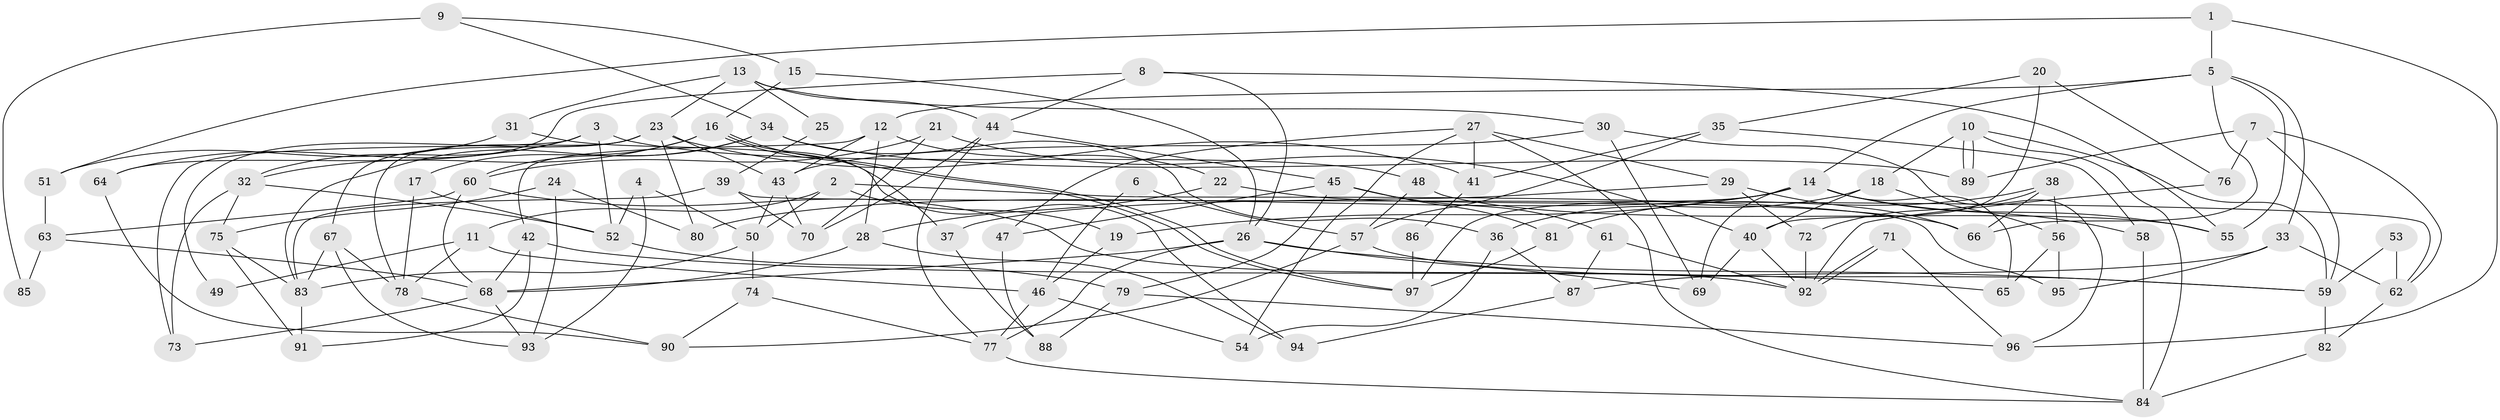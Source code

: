// coarse degree distribution, {9: 0.05263157894736842, 11: 0.05263157894736842, 7: 0.13157894736842105, 3: 0.13157894736842105, 2: 0.07894736842105263, 5: 0.10526315789473684, 16: 0.05263157894736842, 6: 0.10526315789473684, 10: 0.02631578947368421, 8: 0.05263157894736842, 4: 0.21052631578947367}
// Generated by graph-tools (version 1.1) at 2025/18/03/04/25 18:18:46]
// undirected, 97 vertices, 194 edges
graph export_dot {
graph [start="1"]
  node [color=gray90,style=filled];
  1;
  2;
  3;
  4;
  5;
  6;
  7;
  8;
  9;
  10;
  11;
  12;
  13;
  14;
  15;
  16;
  17;
  18;
  19;
  20;
  21;
  22;
  23;
  24;
  25;
  26;
  27;
  28;
  29;
  30;
  31;
  32;
  33;
  34;
  35;
  36;
  37;
  38;
  39;
  40;
  41;
  42;
  43;
  44;
  45;
  46;
  47;
  48;
  49;
  50;
  51;
  52;
  53;
  54;
  55;
  56;
  57;
  58;
  59;
  60;
  61;
  62;
  63;
  64;
  65;
  66;
  67;
  68;
  69;
  70;
  71;
  72;
  73;
  74;
  75;
  76;
  77;
  78;
  79;
  80;
  81;
  82;
  83;
  84;
  85;
  86;
  87;
  88;
  89;
  90;
  91;
  92;
  93;
  94;
  95;
  96;
  97;
  1 -- 5;
  1 -- 96;
  1 -- 51;
  2 -- 50;
  2 -- 95;
  2 -- 11;
  2 -- 19;
  3 -- 32;
  3 -- 48;
  3 -- 52;
  3 -- 64;
  3 -- 73;
  4 -- 52;
  4 -- 93;
  4 -- 50;
  5 -- 55;
  5 -- 33;
  5 -- 12;
  5 -- 14;
  5 -- 66;
  6 -- 57;
  6 -- 46;
  7 -- 62;
  7 -- 59;
  7 -- 76;
  7 -- 89;
  8 -- 26;
  8 -- 44;
  8 -- 55;
  8 -- 64;
  9 -- 34;
  9 -- 15;
  9 -- 85;
  10 -- 89;
  10 -- 89;
  10 -- 84;
  10 -- 18;
  10 -- 59;
  11 -- 78;
  11 -- 46;
  11 -- 49;
  12 -- 28;
  12 -- 22;
  12 -- 42;
  12 -- 43;
  13 -- 23;
  13 -- 31;
  13 -- 25;
  13 -- 30;
  13 -- 44;
  14 -- 19;
  14 -- 55;
  14 -- 58;
  14 -- 65;
  14 -- 69;
  14 -- 80;
  14 -- 97;
  15 -- 26;
  15 -- 16;
  16 -- 17;
  16 -- 97;
  16 -- 97;
  16 -- 32;
  16 -- 37;
  17 -- 52;
  17 -- 78;
  18 -- 40;
  18 -- 36;
  18 -- 56;
  19 -- 46;
  20 -- 76;
  20 -- 40;
  20 -- 35;
  21 -- 60;
  21 -- 40;
  21 -- 70;
  22 -- 66;
  22 -- 28;
  23 -- 43;
  23 -- 67;
  23 -- 41;
  23 -- 49;
  23 -- 78;
  23 -- 80;
  24 -- 80;
  24 -- 93;
  24 -- 75;
  25 -- 39;
  26 -- 59;
  26 -- 77;
  26 -- 68;
  26 -- 69;
  27 -- 84;
  27 -- 47;
  27 -- 29;
  27 -- 41;
  27 -- 54;
  28 -- 68;
  28 -- 94;
  29 -- 72;
  29 -- 37;
  29 -- 66;
  30 -- 69;
  30 -- 43;
  30 -- 96;
  31 -- 94;
  31 -- 51;
  32 -- 75;
  32 -- 52;
  32 -- 73;
  33 -- 87;
  33 -- 62;
  33 -- 95;
  34 -- 83;
  34 -- 89;
  34 -- 36;
  34 -- 60;
  35 -- 41;
  35 -- 57;
  35 -- 58;
  36 -- 54;
  36 -- 87;
  37 -- 88;
  38 -- 56;
  38 -- 66;
  38 -- 72;
  38 -- 81;
  39 -- 83;
  39 -- 70;
  39 -- 62;
  40 -- 69;
  40 -- 92;
  41 -- 86;
  42 -- 68;
  42 -- 65;
  42 -- 91;
  43 -- 50;
  43 -- 70;
  44 -- 70;
  44 -- 45;
  44 -- 77;
  45 -- 81;
  45 -- 47;
  45 -- 61;
  45 -- 79;
  46 -- 54;
  46 -- 77;
  47 -- 88;
  48 -- 55;
  48 -- 57;
  50 -- 74;
  50 -- 83;
  51 -- 63;
  52 -- 79;
  53 -- 59;
  53 -- 62;
  56 -- 65;
  56 -- 95;
  57 -- 90;
  57 -- 59;
  58 -- 84;
  59 -- 82;
  60 -- 68;
  60 -- 63;
  60 -- 92;
  61 -- 92;
  61 -- 87;
  62 -- 82;
  63 -- 68;
  63 -- 85;
  64 -- 90;
  67 -- 78;
  67 -- 83;
  67 -- 93;
  68 -- 73;
  68 -- 93;
  71 -- 92;
  71 -- 92;
  71 -- 96;
  72 -- 92;
  74 -- 77;
  74 -- 90;
  75 -- 83;
  75 -- 91;
  76 -- 92;
  77 -- 84;
  78 -- 90;
  79 -- 88;
  79 -- 96;
  81 -- 97;
  82 -- 84;
  83 -- 91;
  86 -- 97;
  87 -- 94;
}
